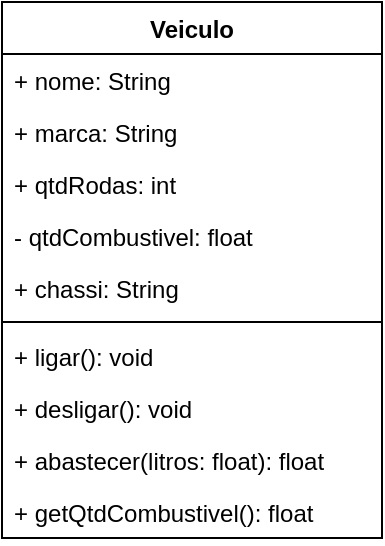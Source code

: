 <mxfile version="10.3.5" type="github"><diagram id="2t7z37ZN-pBImWi-qFXo" name="Page-1"><mxGraphModel dx="852" dy="415" grid="1" gridSize="10" guides="1" tooltips="1" connect="1" arrows="1" fold="1" page="1" pageScale="1" pageWidth="827" pageHeight="1169" math="0" shadow="0"><root><mxCell id="0"/><mxCell id="1" parent="0"/><mxCell id="EBVe5M9jNe1VKPo0M73M-1" value="Veiculo" style="swimlane;fontStyle=1;align=center;verticalAlign=top;childLayout=stackLayout;horizontal=1;startSize=26;horizontalStack=0;resizeParent=1;resizeParentMax=0;resizeLast=0;collapsible=1;marginBottom=0;" vertex="1" parent="1"><mxGeometry x="20" y="100" width="190" height="268" as="geometry"/></mxCell><mxCell id="EBVe5M9jNe1VKPo0M73M-2" value="+ nome: String" style="text;strokeColor=none;fillColor=none;align=left;verticalAlign=top;spacingLeft=4;spacingRight=4;overflow=hidden;rotatable=0;points=[[0,0.5],[1,0.5]];portConstraint=eastwest;" vertex="1" parent="EBVe5M9jNe1VKPo0M73M-1"><mxGeometry y="26" width="190" height="26" as="geometry"/></mxCell><mxCell id="EBVe5M9jNe1VKPo0M73M-5" value="+ marca: String" style="text;strokeColor=none;fillColor=none;align=left;verticalAlign=top;spacingLeft=4;spacingRight=4;overflow=hidden;rotatable=0;points=[[0,0.5],[1,0.5]];portConstraint=eastwest;" vertex="1" parent="EBVe5M9jNe1VKPo0M73M-1"><mxGeometry y="52" width="190" height="26" as="geometry"/></mxCell><mxCell id="EBVe5M9jNe1VKPo0M73M-15" value="+ qtdRodas: int" style="text;strokeColor=none;fillColor=none;align=left;verticalAlign=top;spacingLeft=4;spacingRight=4;overflow=hidden;rotatable=0;points=[[0,0.5],[1,0.5]];portConstraint=eastwest;" vertex="1" parent="EBVe5M9jNe1VKPo0M73M-1"><mxGeometry y="78" width="190" height="26" as="geometry"/></mxCell><mxCell id="EBVe5M9jNe1VKPo0M73M-19" value="- qtdCombustivel: float" style="text;strokeColor=none;fillColor=none;align=left;verticalAlign=top;spacingLeft=4;spacingRight=4;overflow=hidden;rotatable=0;points=[[0,0.5],[1,0.5]];portConstraint=eastwest;" vertex="1" parent="EBVe5M9jNe1VKPo0M73M-1"><mxGeometry y="104" width="190" height="26" as="geometry"/></mxCell><mxCell id="EBVe5M9jNe1VKPo0M73M-6" value="+ chassi: String" style="text;strokeColor=none;fillColor=none;align=left;verticalAlign=top;spacingLeft=4;spacingRight=4;overflow=hidden;rotatable=0;points=[[0,0.5],[1,0.5]];portConstraint=eastwest;" vertex="1" parent="EBVe5M9jNe1VKPo0M73M-1"><mxGeometry y="130" width="190" height="26" as="geometry"/></mxCell><mxCell id="EBVe5M9jNe1VKPo0M73M-3" value="" style="line;strokeWidth=1;fillColor=none;align=left;verticalAlign=middle;spacingTop=-1;spacingLeft=3;spacingRight=3;rotatable=0;labelPosition=right;points=[];portConstraint=eastwest;" vertex="1" parent="EBVe5M9jNe1VKPo0M73M-1"><mxGeometry y="156" width="190" height="8" as="geometry"/></mxCell><mxCell id="EBVe5M9jNe1VKPo0M73M-4" value="+ ligar(): void" style="text;strokeColor=none;fillColor=none;align=left;verticalAlign=top;spacingLeft=4;spacingRight=4;overflow=hidden;rotatable=0;points=[[0,0.5],[1,0.5]];portConstraint=eastwest;" vertex="1" parent="EBVe5M9jNe1VKPo0M73M-1"><mxGeometry y="164" width="190" height="26" as="geometry"/></mxCell><mxCell id="EBVe5M9jNe1VKPo0M73M-17" value="+ desligar(): void" style="text;strokeColor=none;fillColor=none;align=left;verticalAlign=top;spacingLeft=4;spacingRight=4;overflow=hidden;rotatable=0;points=[[0,0.5],[1,0.5]];portConstraint=eastwest;" vertex="1" parent="EBVe5M9jNe1VKPo0M73M-1"><mxGeometry y="190" width="190" height="26" as="geometry"/></mxCell><mxCell id="EBVe5M9jNe1VKPo0M73M-20" value="+ abastecer(litros: float): float" style="text;strokeColor=none;fillColor=none;align=left;verticalAlign=top;spacingLeft=4;spacingRight=4;overflow=hidden;rotatable=0;points=[[0,0.5],[1,0.5]];portConstraint=eastwest;" vertex="1" parent="EBVe5M9jNe1VKPo0M73M-1"><mxGeometry y="216" width="190" height="26" as="geometry"/></mxCell><mxCell id="EBVe5M9jNe1VKPo0M73M-16" value="+ getQtdCombustivel(): float" style="text;strokeColor=none;fillColor=none;align=left;verticalAlign=top;spacingLeft=4;spacingRight=4;overflow=hidden;rotatable=0;points=[[0,0.5],[1,0.5]];portConstraint=eastwest;" vertex="1" parent="EBVe5M9jNe1VKPo0M73M-1"><mxGeometry y="242" width="190" height="26" as="geometry"/></mxCell></root></mxGraphModel></diagram></mxfile>